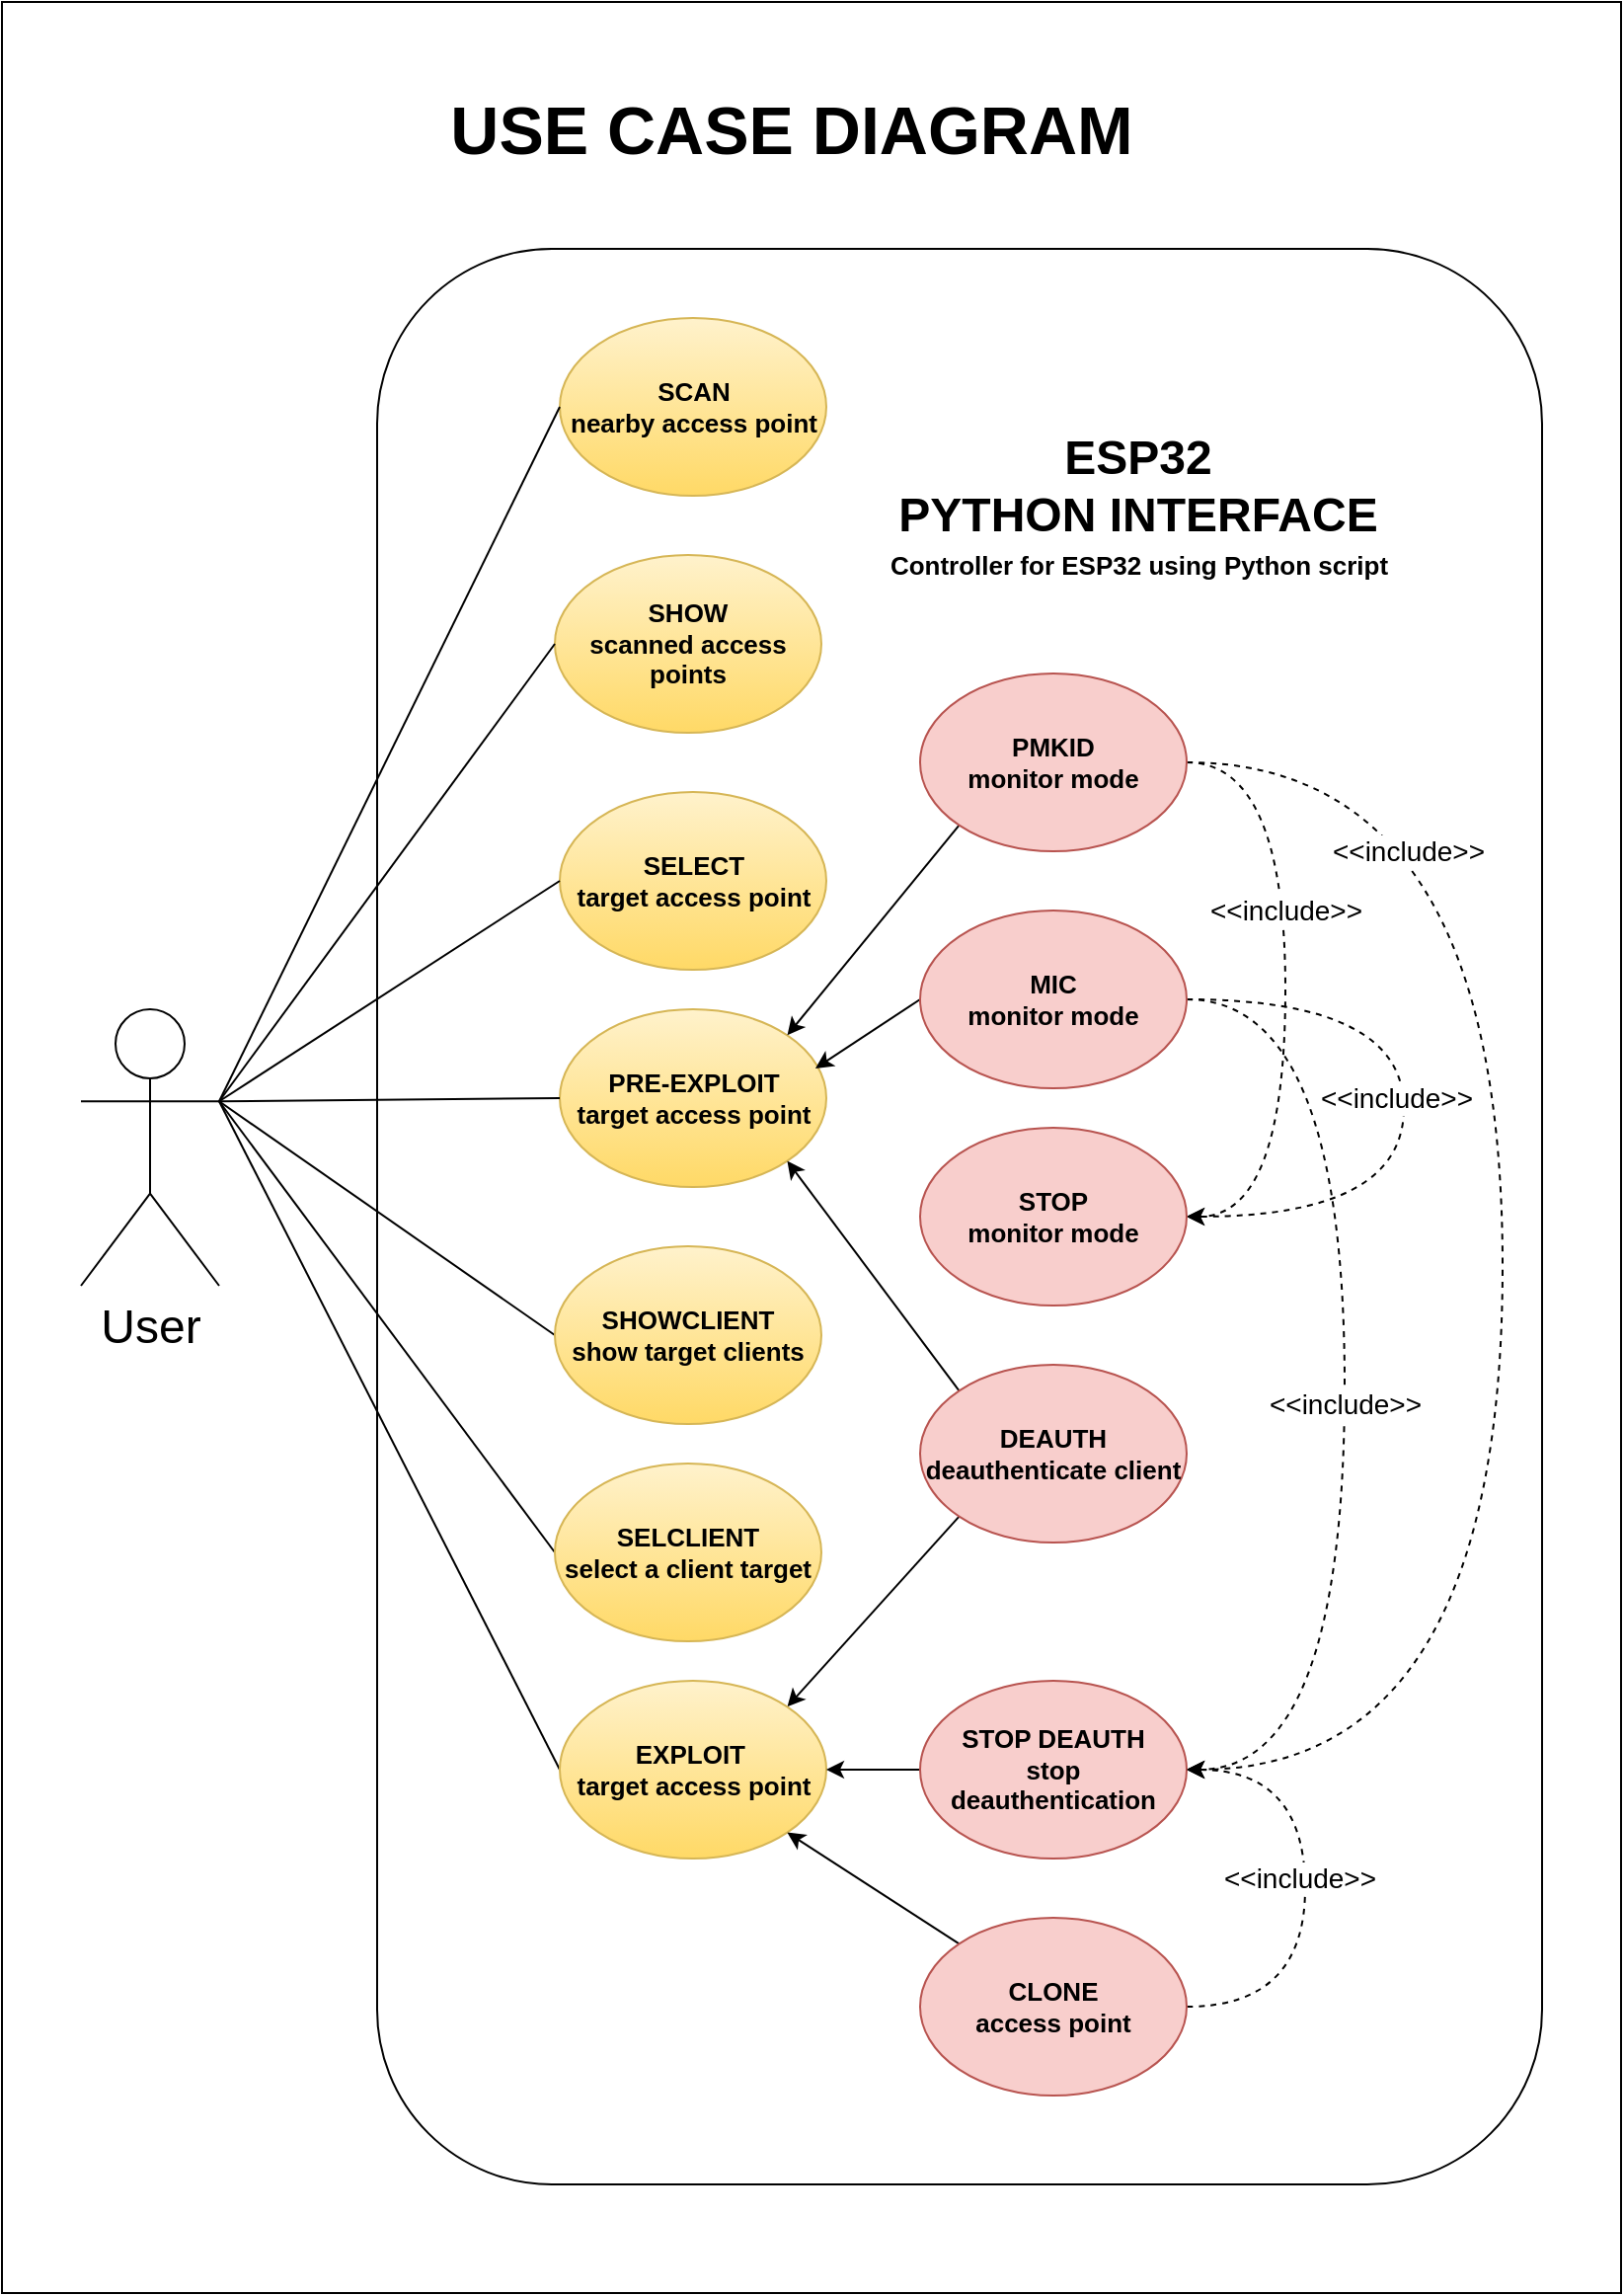 <mxfile version="24.7.17">
  <diagram name="Page-1" id="i4Vqt86Ed-PnAUhRoRjY">
    <mxGraphModel dx="1434" dy="746" grid="1" gridSize="10" guides="1" tooltips="1" connect="1" arrows="1" fold="1" page="1" pageScale="1" pageWidth="850" pageHeight="1100" math="0" shadow="0">
      <root>
        <mxCell id="0" />
        <mxCell id="1" parent="0" />
        <mxCell id="z7MHDChnH7ctIibCA7GL-17" value="" style="rounded=0;whiteSpace=wrap;html=1;" parent="1" vertex="1">
          <mxGeometry x="50" width="820" height="1160" as="geometry" />
        </mxCell>
        <mxCell id="z7MHDChnH7ctIibCA7GL-15" value="" style="rounded=1;whiteSpace=wrap;html=1;" parent="1" vertex="1">
          <mxGeometry x="240" y="125" width="590" height="980" as="geometry" />
        </mxCell>
        <mxCell id="Nzwrw0yROCTwy6Cf4QPb-3" value="&lt;b&gt;&lt;font style=&quot;font-size: 13px;&quot;&gt;SCAN&lt;/font&gt;&lt;/b&gt;&lt;div&gt;&lt;b&gt;&lt;font style=&quot;font-size: 13px;&quot;&gt;nearby access point&lt;/font&gt;&lt;/b&gt;&lt;/div&gt;" style="ellipse;whiteSpace=wrap;html=1;fillColor=#fff2cc;gradientColor=#ffd966;strokeColor=#d6b656;" parent="1" vertex="1">
          <mxGeometry x="332.5" y="160" width="135" height="90" as="geometry" />
        </mxCell>
        <mxCell id="Nzwrw0yROCTwy6Cf4QPb-5" value="&lt;b&gt;&lt;font style=&quot;font-size: 13px;&quot;&gt;SHOW&lt;/font&gt;&lt;/b&gt;&lt;div&gt;&lt;b&gt;&lt;font style=&quot;font-size: 13px;&quot;&gt;scanned access points&lt;/font&gt;&lt;/b&gt;&lt;/div&gt;" style="ellipse;whiteSpace=wrap;html=1;fillColor=#fff2cc;strokeColor=#d6b656;gradientColor=#ffd966;" parent="1" vertex="1">
          <mxGeometry x="330" y="280" width="135" height="90" as="geometry" />
        </mxCell>
        <mxCell id="Nzwrw0yROCTwy6Cf4QPb-6" value="&lt;b&gt;&lt;font style=&quot;font-size: 13px;&quot;&gt;SELECT&lt;/font&gt;&lt;/b&gt;&lt;div&gt;&lt;b&gt;&lt;font style=&quot;font-size: 13px;&quot;&gt;target access point&lt;/font&gt;&lt;/b&gt;&lt;/div&gt;" style="ellipse;whiteSpace=wrap;html=1;fillColor=#fff2cc;gradientColor=#ffd966;strokeColor=#d6b656;" parent="1" vertex="1">
          <mxGeometry x="332.5" y="400" width="135" height="90" as="geometry" />
        </mxCell>
        <mxCell id="Nzwrw0yROCTwy6Cf4QPb-7" value="&lt;b&gt;&lt;font style=&quot;font-size: 13px;&quot;&gt;PRE-EXPLOIT&lt;/font&gt;&lt;/b&gt;&lt;div&gt;&lt;b&gt;&lt;font style=&quot;font-size: 13px;&quot;&gt;target access point&lt;/font&gt;&lt;/b&gt;&lt;/div&gt;" style="ellipse;whiteSpace=wrap;html=1;fillColor=#fff2cc;gradientColor=#ffd966;strokeColor=#d6b656;" parent="1" vertex="1">
          <mxGeometry x="332.5" y="510" width="135" height="90" as="geometry" />
        </mxCell>
        <mxCell id="Nzwrw0yROCTwy6Cf4QPb-9" style="rounded=0;orthogonalLoop=1;jettySize=auto;html=1;exitX=1;exitY=0.333;exitDx=0;exitDy=0;exitPerimeter=0;entryX=0;entryY=0.5;entryDx=0;entryDy=0;strokeWidth=1;startArrow=none;startFill=0;endArrow=none;endFill=0;" parent="1" source="Nzwrw0yROCTwy6Cf4QPb-8" target="Nzwrw0yROCTwy6Cf4QPb-3" edge="1">
          <mxGeometry relative="1" as="geometry" />
        </mxCell>
        <mxCell id="Nzwrw0yROCTwy6Cf4QPb-10" style="rounded=0;orthogonalLoop=1;jettySize=auto;html=1;exitX=1;exitY=0.333;exitDx=0;exitDy=0;exitPerimeter=0;entryX=0;entryY=0.5;entryDx=0;entryDy=0;endArrow=none;endFill=0;strokeWidth=1;" parent="1" source="Nzwrw0yROCTwy6Cf4QPb-8" target="Nzwrw0yROCTwy6Cf4QPb-5" edge="1">
          <mxGeometry relative="1" as="geometry" />
        </mxCell>
        <mxCell id="Nzwrw0yROCTwy6Cf4QPb-11" style="rounded=0;orthogonalLoop=1;jettySize=auto;html=1;exitX=1;exitY=0.333;exitDx=0;exitDy=0;exitPerimeter=0;entryX=0;entryY=0.5;entryDx=0;entryDy=0;endArrow=none;endFill=0;" parent="1" source="Nzwrw0yROCTwy6Cf4QPb-8" target="Nzwrw0yROCTwy6Cf4QPb-6" edge="1">
          <mxGeometry relative="1" as="geometry" />
        </mxCell>
        <mxCell id="Nzwrw0yROCTwy6Cf4QPb-12" style="rounded=0;orthogonalLoop=1;jettySize=auto;html=1;exitX=1;exitY=0.333;exitDx=0;exitDy=0;exitPerimeter=0;entryX=0;entryY=0.5;entryDx=0;entryDy=0;endArrow=none;endFill=0;" parent="1" source="Nzwrw0yROCTwy6Cf4QPb-8" target="Nzwrw0yROCTwy6Cf4QPb-7" edge="1">
          <mxGeometry relative="1" as="geometry" />
        </mxCell>
        <mxCell id="jJ3B9xaK93CjPOrcEpEC-33" style="rounded=0;orthogonalLoop=1;jettySize=auto;html=1;exitX=1;exitY=0.333;exitDx=0;exitDy=0;exitPerimeter=0;entryX=0;entryY=0.5;entryDx=0;entryDy=0;endArrow=none;endFill=0;" parent="1" source="Nzwrw0yROCTwy6Cf4QPb-8" target="jJ3B9xaK93CjPOrcEpEC-16" edge="1">
          <mxGeometry relative="1" as="geometry" />
        </mxCell>
        <mxCell id="z7MHDChnH7ctIibCA7GL-5" style="rounded=0;orthogonalLoop=1;jettySize=auto;html=1;exitX=1;exitY=0.333;exitDx=0;exitDy=0;exitPerimeter=0;entryX=0;entryY=0.5;entryDx=0;entryDy=0;strokeColor=none;" parent="1" source="Nzwrw0yROCTwy6Cf4QPb-8" target="z7MHDChnH7ctIibCA7GL-4" edge="1">
          <mxGeometry relative="1" as="geometry" />
        </mxCell>
        <mxCell id="z7MHDChnH7ctIibCA7GL-6" style="rounded=0;orthogonalLoop=1;jettySize=auto;html=1;exitX=1;exitY=0.333;exitDx=0;exitDy=0;exitPerimeter=0;entryX=0;entryY=0.5;entryDx=0;entryDy=0;endArrow=none;endFill=0;" parent="1" source="Nzwrw0yROCTwy6Cf4QPb-8" target="z7MHDChnH7ctIibCA7GL-4" edge="1">
          <mxGeometry relative="1" as="geometry" />
        </mxCell>
        <mxCell id="z7MHDChnH7ctIibCA7GL-8" style="rounded=0;orthogonalLoop=1;jettySize=auto;html=1;exitX=1;exitY=0.333;exitDx=0;exitDy=0;exitPerimeter=0;entryX=0;entryY=0.5;entryDx=0;entryDy=0;endArrow=none;endFill=0;" parent="1" source="Nzwrw0yROCTwy6Cf4QPb-8" target="z7MHDChnH7ctIibCA7GL-7" edge="1">
          <mxGeometry relative="1" as="geometry" />
        </mxCell>
        <mxCell id="Nzwrw0yROCTwy6Cf4QPb-8" value="&lt;font style=&quot;font-size: 24px;&quot;&gt;User&lt;/font&gt;" style="shape=umlActor;verticalLabelPosition=bottom;verticalAlign=top;html=1;outlineConnect=0;" parent="1" vertex="1">
          <mxGeometry x="90" y="510" width="70" height="140" as="geometry" />
        </mxCell>
        <mxCell id="Nzwrw0yROCTwy6Cf4QPb-13" value="&lt;font style=&quot;font-size: 24px;&quot;&gt;ESP32 PYTHON&amp;nbsp;&lt;/font&gt;&lt;span style=&quot;font-size: 24px; background-color: initial;&quot;&gt;INTERFACE&lt;/span&gt;" style="text;html=1;align=center;verticalAlign=middle;whiteSpace=wrap;rounded=0;fontStyle=1;fontSize=14;" parent="1" vertex="1">
          <mxGeometry x="489.39" y="220" width="272.5" height="50" as="geometry" />
        </mxCell>
        <mxCell id="Nzwrw0yROCTwy6Cf4QPb-15" value="&lt;span style=&quot;font-size: 34px;&quot;&gt;&lt;b&gt;USE CASE DIAGRAM&lt;/b&gt;&lt;/span&gt;" style="text;html=1;align=center;verticalAlign=middle;whiteSpace=wrap;rounded=0;fontSize=22;" parent="1" vertex="1">
          <mxGeometry x="200" y="30" width="500" height="70" as="geometry" />
        </mxCell>
        <mxCell id="jJ3B9xaK93CjPOrcEpEC-14" style="rounded=0;orthogonalLoop=1;jettySize=auto;html=1;exitX=0;exitY=1;exitDx=0;exitDy=0;entryX=1;entryY=0;entryDx=0;entryDy=0;" parent="1" source="jJ3B9xaK93CjPOrcEpEC-1" target="Nzwrw0yROCTwy6Cf4QPb-7" edge="1">
          <mxGeometry relative="1" as="geometry" />
        </mxCell>
        <mxCell id="z7MHDChnH7ctIibCA7GL-12" style="edgeStyle=orthogonalEdgeStyle;rounded=0;orthogonalLoop=1;jettySize=auto;html=1;exitX=1;exitY=0.5;exitDx=0;exitDy=0;entryX=1;entryY=0.5;entryDx=0;entryDy=0;curved=1;dashed=1;" parent="1" source="jJ3B9xaK93CjPOrcEpEC-1" target="jJ3B9xaK93CjPOrcEpEC-18" edge="1">
          <mxGeometry relative="1" as="geometry">
            <Array as="points">
              <mxPoint x="810" y="385" />
              <mxPoint x="810" y="895" />
            </Array>
          </mxGeometry>
        </mxCell>
        <mxCell id="z7MHDChnH7ctIibCA7GL-14" value="&lt;font style=&quot;font-size: 14px;&quot;&gt;&amp;lt;&amp;lt;include&amp;gt;&amp;gt;&lt;/font&gt;" style="edgeLabel;html=1;align=center;verticalAlign=middle;resizable=0;points=[];" parent="z7MHDChnH7ctIibCA7GL-12" vertex="1" connectable="0">
          <mxGeometry x="-0.537" y="-34" relative="1" as="geometry">
            <mxPoint x="-14" y="13" as="offset" />
          </mxGeometry>
        </mxCell>
        <mxCell id="jSgzC3irciae5_yWzBYv-1" style="edgeStyle=orthogonalEdgeStyle;rounded=0;orthogonalLoop=1;jettySize=auto;html=1;exitX=1;exitY=0.5;exitDx=0;exitDy=0;entryX=1;entryY=0.5;entryDx=0;entryDy=0;curved=1;dashed=1;" edge="1" parent="1" source="jJ3B9xaK93CjPOrcEpEC-1" target="jJ3B9xaK93CjPOrcEpEC-5">
          <mxGeometry relative="1" as="geometry">
            <Array as="points">
              <mxPoint x="700" y="385" />
              <mxPoint x="700" y="615" />
            </Array>
          </mxGeometry>
        </mxCell>
        <mxCell id="jSgzC3irciae5_yWzBYv-2" value="&lt;font style=&quot;font-size: 14px;&quot;&gt;&amp;lt;&amp;lt;include&amp;gt;&amp;gt;&lt;/font&gt;" style="edgeLabel;html=1;align=center;verticalAlign=middle;resizable=0;points=[];" vertex="1" connectable="0" parent="jSgzC3irciae5_yWzBYv-1">
          <mxGeometry x="-0.224" y="2" relative="1" as="geometry">
            <mxPoint x="-2" y="-3" as="offset" />
          </mxGeometry>
        </mxCell>
        <mxCell id="jJ3B9xaK93CjPOrcEpEC-1" value="&lt;span style=&quot;font-size: 13px;&quot;&gt;&lt;b&gt;PMKID&lt;/b&gt;&lt;/span&gt;&lt;div&gt;&lt;span style=&quot;font-size: 13px;&quot;&gt;&lt;b&gt;monitor mode&lt;/b&gt;&lt;/span&gt;&lt;/div&gt;" style="ellipse;whiteSpace=wrap;html=1;fillColor=#f8cecc;strokeColor=#b85450;" parent="1" vertex="1">
          <mxGeometry x="515" y="340" width="135" height="90" as="geometry" />
        </mxCell>
        <mxCell id="jJ3B9xaK93CjPOrcEpEC-12" style="rounded=0;orthogonalLoop=1;jettySize=auto;html=1;exitX=0;exitY=0.5;exitDx=0;exitDy=0;entryX=0.959;entryY=0.333;entryDx=0;entryDy=0;entryPerimeter=0;" parent="1" source="jJ3B9xaK93CjPOrcEpEC-2" target="Nzwrw0yROCTwy6Cf4QPb-7" edge="1">
          <mxGeometry relative="1" as="geometry" />
        </mxCell>
        <mxCell id="z7MHDChnH7ctIibCA7GL-9" style="edgeStyle=orthogonalEdgeStyle;rounded=0;orthogonalLoop=1;jettySize=auto;html=1;exitX=1;exitY=0.5;exitDx=0;exitDy=0;entryX=1;entryY=0.5;entryDx=0;entryDy=0;curved=1;dashed=1;" parent="1" source="jJ3B9xaK93CjPOrcEpEC-2" target="jJ3B9xaK93CjPOrcEpEC-18" edge="1">
          <mxGeometry relative="1" as="geometry">
            <Array as="points">
              <mxPoint x="730" y="505" />
              <mxPoint x="730" y="895" />
            </Array>
          </mxGeometry>
        </mxCell>
        <mxCell id="z7MHDChnH7ctIibCA7GL-13" value="&lt;font style=&quot;font-size: 14px;&quot;&gt;&amp;lt;&amp;lt;include&amp;gt;&amp;gt;&lt;/font&gt;" style="edgeLabel;html=1;align=center;verticalAlign=middle;resizable=0;points=[];" parent="z7MHDChnH7ctIibCA7GL-9" vertex="1" connectable="0">
          <mxGeometry x="-0.392" y="-2" relative="1" as="geometry">
            <mxPoint x="2" y="118" as="offset" />
          </mxGeometry>
        </mxCell>
        <mxCell id="Tocy3ObwiFR6tWP_73xQ-1" style="edgeStyle=orthogonalEdgeStyle;rounded=0;orthogonalLoop=1;jettySize=auto;html=1;exitX=1;exitY=0.5;exitDx=0;exitDy=0;entryX=1;entryY=0.5;entryDx=0;entryDy=0;dashed=1;curved=1;" parent="1" source="jJ3B9xaK93CjPOrcEpEC-2" target="jJ3B9xaK93CjPOrcEpEC-5" edge="1">
          <mxGeometry relative="1" as="geometry">
            <Array as="points">
              <mxPoint x="760" y="505" />
              <mxPoint x="760" y="615" />
            </Array>
          </mxGeometry>
        </mxCell>
        <mxCell id="Tocy3ObwiFR6tWP_73xQ-2" value="&lt;font style=&quot;font-size: 14px;&quot;&gt;&amp;lt;&amp;lt;include&amp;gt;&amp;gt;&lt;/font&gt;" style="edgeLabel;html=1;align=center;verticalAlign=middle;resizable=0;points=[];" parent="Tocy3ObwiFR6tWP_73xQ-1" vertex="1" connectable="0">
          <mxGeometry x="-0.471" y="-16" relative="1" as="geometry">
            <mxPoint x="18" y="34" as="offset" />
          </mxGeometry>
        </mxCell>
        <mxCell id="jJ3B9xaK93CjPOrcEpEC-2" value="&lt;span style=&quot;font-size: 13px;&quot;&gt;&lt;b&gt;MIC&lt;/b&gt;&lt;/span&gt;&lt;div&gt;&lt;span style=&quot;font-size: 13px;&quot;&gt;&lt;b&gt;monitor mode&lt;/b&gt;&lt;/span&gt;&lt;/div&gt;" style="ellipse;whiteSpace=wrap;html=1;fillColor=#f8cecc;strokeColor=#b85450;" parent="1" vertex="1">
          <mxGeometry x="515" y="460" width="135" height="90" as="geometry" />
        </mxCell>
        <mxCell id="jJ3B9xaK93CjPOrcEpEC-5" value="&lt;span style=&quot;font-size: 13px;&quot;&gt;&lt;b&gt;STOP&lt;/b&gt;&lt;/span&gt;&lt;div&gt;&lt;span style=&quot;font-size: 13px;&quot;&gt;&lt;b&gt;monitor mode&lt;/b&gt;&lt;/span&gt;&lt;/div&gt;" style="ellipse;whiteSpace=wrap;html=1;fillColor=#f8cecc;strokeColor=#b85450;" parent="1" vertex="1">
          <mxGeometry x="515" y="570" width="135" height="90" as="geometry" />
        </mxCell>
        <mxCell id="jJ3B9xaK93CjPOrcEpEC-15" style="rounded=0;orthogonalLoop=1;jettySize=auto;html=1;exitX=0;exitY=0;exitDx=0;exitDy=0;entryX=1;entryY=1;entryDx=0;entryDy=0;" parent="1" source="jJ3B9xaK93CjPOrcEpEC-7" target="Nzwrw0yROCTwy6Cf4QPb-7" edge="1">
          <mxGeometry relative="1" as="geometry" />
        </mxCell>
        <mxCell id="jJ3B9xaK93CjPOrcEpEC-21" style="rounded=0;orthogonalLoop=1;jettySize=auto;html=1;entryX=1;entryY=0;entryDx=0;entryDy=0;exitX=0;exitY=1;exitDx=0;exitDy=0;" parent="1" source="jJ3B9xaK93CjPOrcEpEC-7" target="jJ3B9xaK93CjPOrcEpEC-16" edge="1">
          <mxGeometry relative="1" as="geometry" />
        </mxCell>
        <mxCell id="jJ3B9xaK93CjPOrcEpEC-7" value="&lt;span style=&quot;font-size: 13px;&quot;&gt;&lt;b&gt;DEAUTH&lt;/b&gt;&lt;/span&gt;&lt;div&gt;&lt;span style=&quot;font-size: 13px;&quot;&gt;&lt;b&gt;deauthenticate client&lt;/b&gt;&lt;/span&gt;&lt;/div&gt;" style="ellipse;whiteSpace=wrap;html=1;fillColor=#f8cecc;strokeColor=#b85450;" parent="1" vertex="1">
          <mxGeometry x="515" y="690" width="135" height="90" as="geometry" />
        </mxCell>
        <mxCell id="jJ3B9xaK93CjPOrcEpEC-16" value="&lt;span style=&quot;font-size: 13px;&quot;&gt;&lt;b&gt;EXPLOIT&amp;nbsp;&lt;/b&gt;&lt;/span&gt;&lt;div&gt;&lt;span style=&quot;font-size: 13px;&quot;&gt;&lt;b&gt;target access point&lt;/b&gt;&lt;/span&gt;&lt;/div&gt;" style="ellipse;whiteSpace=wrap;html=1;fillColor=#fff2cc;gradientColor=#ffd966;strokeColor=#d6b656;" parent="1" vertex="1">
          <mxGeometry x="332.5" y="850" width="135" height="90" as="geometry" />
        </mxCell>
        <mxCell id="jJ3B9xaK93CjPOrcEpEC-28" style="edgeStyle=orthogonalEdgeStyle;rounded=0;orthogonalLoop=1;jettySize=auto;html=1;" parent="1" source="jJ3B9xaK93CjPOrcEpEC-18" target="jJ3B9xaK93CjPOrcEpEC-16" edge="1">
          <mxGeometry relative="1" as="geometry" />
        </mxCell>
        <mxCell id="jJ3B9xaK93CjPOrcEpEC-18" value="&lt;span style=&quot;font-size: 13px;&quot;&gt;&lt;b&gt;STOP DEAUTH&lt;/b&gt;&lt;/span&gt;&lt;div&gt;&lt;span style=&quot;font-size: 13px;&quot;&gt;&lt;b&gt;stop deauthentication&lt;/b&gt;&lt;/span&gt;&lt;/div&gt;" style="ellipse;whiteSpace=wrap;html=1;fillColor=#f8cecc;strokeColor=#b85450;" parent="1" vertex="1">
          <mxGeometry x="515" y="850" width="135" height="90" as="geometry" />
        </mxCell>
        <mxCell id="jJ3B9xaK93CjPOrcEpEC-23" style="rounded=0;orthogonalLoop=1;jettySize=auto;html=1;exitX=0;exitY=0;exitDx=0;exitDy=0;entryX=1;entryY=1;entryDx=0;entryDy=0;" parent="1" source="jJ3B9xaK93CjPOrcEpEC-19" target="jJ3B9xaK93CjPOrcEpEC-16" edge="1">
          <mxGeometry relative="1" as="geometry" />
        </mxCell>
        <mxCell id="jSgzC3irciae5_yWzBYv-3" style="edgeStyle=orthogonalEdgeStyle;rounded=0;orthogonalLoop=1;jettySize=auto;html=1;exitX=1;exitY=0.5;exitDx=0;exitDy=0;entryX=1;entryY=0.5;entryDx=0;entryDy=0;curved=1;dashed=1;" edge="1" parent="1" source="jJ3B9xaK93CjPOrcEpEC-19" target="jJ3B9xaK93CjPOrcEpEC-18">
          <mxGeometry relative="1" as="geometry">
            <Array as="points">
              <mxPoint x="710" y="1015" />
              <mxPoint x="710" y="895" />
            </Array>
          </mxGeometry>
        </mxCell>
        <mxCell id="jSgzC3irciae5_yWzBYv-4" value="&lt;span style=&quot;font-size: 14px;&quot;&gt;&amp;lt;&amp;lt;include&amp;gt;&amp;gt;&lt;/span&gt;" style="edgeLabel;html=1;align=center;verticalAlign=middle;resizable=0;points=[];" vertex="1" connectable="0" parent="jSgzC3irciae5_yWzBYv-3">
          <mxGeometry x="-0.067" y="3" relative="1" as="geometry">
            <mxPoint y="-13" as="offset" />
          </mxGeometry>
        </mxCell>
        <mxCell id="jJ3B9xaK93CjPOrcEpEC-19" value="&lt;span style=&quot;font-size: 13px;&quot;&gt;&lt;b&gt;CLONE&lt;/b&gt;&lt;/span&gt;&lt;div&gt;&lt;span style=&quot;font-size: 13px;&quot;&gt;&lt;b&gt;access point&lt;/b&gt;&lt;/span&gt;&lt;/div&gt;" style="ellipse;whiteSpace=wrap;html=1;fillColor=#f8cecc;strokeColor=#b85450;" parent="1" vertex="1">
          <mxGeometry x="515" y="970" width="135" height="90" as="geometry" />
        </mxCell>
        <mxCell id="jJ3B9xaK93CjPOrcEpEC-36" value="&lt;font style=&quot;font-size: 13px;&quot;&gt;&lt;b&gt;Controller for ESP32 using Python script&lt;/b&gt;&lt;/font&gt;" style="text;html=1;align=center;verticalAlign=middle;whiteSpace=wrap;rounded=0;" parent="1" vertex="1">
          <mxGeometry x="478.76" y="270" width="293.75" height="30" as="geometry" />
        </mxCell>
        <mxCell id="z7MHDChnH7ctIibCA7GL-4" value="&lt;span style=&quot;font-size: 13px;&quot;&gt;&lt;b&gt;SHOWCLIENT&lt;/b&gt;&lt;/span&gt;&lt;div&gt;&lt;span style=&quot;font-size: 13px;&quot;&gt;&lt;b&gt;show target clients&lt;/b&gt;&lt;/span&gt;&lt;/div&gt;" style="ellipse;whiteSpace=wrap;html=1;fillColor=#fff2cc;gradientColor=#ffd966;strokeColor=#d6b656;" parent="1" vertex="1">
          <mxGeometry x="330" y="630" width="135" height="90" as="geometry" />
        </mxCell>
        <mxCell id="z7MHDChnH7ctIibCA7GL-7" value="&lt;div&gt;&lt;span style=&quot;font-size: 13px;&quot;&gt;&lt;b&gt;SELCLIENT&lt;/b&gt;&lt;/span&gt;&lt;/div&gt;&lt;div&gt;&lt;span style=&quot;font-size: 13px;&quot;&gt;&lt;b&gt;select a client target&lt;/b&gt;&lt;/span&gt;&lt;/div&gt;" style="ellipse;whiteSpace=wrap;html=1;fillColor=#fff2cc;gradientColor=#ffd966;strokeColor=#d6b656;" parent="1" vertex="1">
          <mxGeometry x="330" y="740" width="135" height="90" as="geometry" />
        </mxCell>
      </root>
    </mxGraphModel>
  </diagram>
</mxfile>
